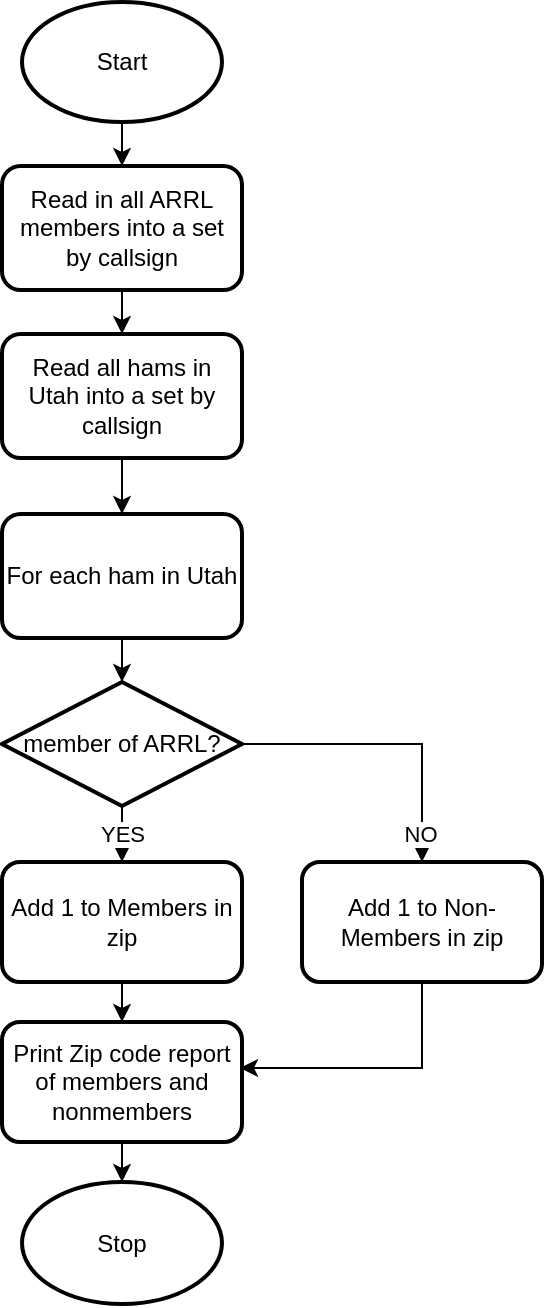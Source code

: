 <mxfile version="14.6.13" type="device"><diagram id="7FmLaKjECJ7dwLIh8EEU" name="Page-1"><mxGraphModel dx="786" dy="529" grid="1" gridSize="10" guides="1" tooltips="1" connect="1" arrows="1" fold="1" page="1" pageScale="1" pageWidth="850" pageHeight="1100" math="0" shadow="0"><root><mxCell id="0"/><mxCell id="1" parent="0"/><mxCell id="1tMVUyqZVPJYeNZsaRKk-7" value="" style="edgeStyle=orthogonalEdgeStyle;rounded=0;orthogonalLoop=1;jettySize=auto;html=1;" parent="1" source="1tMVUyqZVPJYeNZsaRKk-4" target="1tMVUyqZVPJYeNZsaRKk-6" edge="1"><mxGeometry relative="1" as="geometry"/></mxCell><mxCell id="1tMVUyqZVPJYeNZsaRKk-4" value="Read in all ARRL members into a set by callsign" style="whiteSpace=wrap;html=1;strokeWidth=2;rounded=1;" parent="1" vertex="1"><mxGeometry x="40" y="102" width="120" height="62" as="geometry"/></mxCell><mxCell id="1tMVUyqZVPJYeNZsaRKk-5" value="" style="edgeStyle=orthogonalEdgeStyle;rounded=0;orthogonalLoop=1;jettySize=auto;html=1;" parent="1" source="1tMVUyqZVPJYeNZsaRKk-2" target="1tMVUyqZVPJYeNZsaRKk-4" edge="1"><mxGeometry relative="1" as="geometry"/></mxCell><mxCell id="1tMVUyqZVPJYeNZsaRKk-2" value="Start" style="strokeWidth=2;html=1;shape=mxgraph.flowchart.start_1;whiteSpace=wrap;" parent="1" vertex="1"><mxGeometry x="50" y="20" width="100" height="60" as="geometry"/></mxCell><mxCell id="1tMVUyqZVPJYeNZsaRKk-3" value="Stop" style="strokeWidth=2;html=1;shape=mxgraph.flowchart.start_1;whiteSpace=wrap;" parent="1" vertex="1"><mxGeometry x="50" y="610" width="100" height="61" as="geometry"/></mxCell><mxCell id="1tMVUyqZVPJYeNZsaRKk-9" value="" style="edgeStyle=orthogonalEdgeStyle;rounded=0;orthogonalLoop=1;jettySize=auto;html=1;" parent="1" source="1tMVUyqZVPJYeNZsaRKk-6" target="1tMVUyqZVPJYeNZsaRKk-8" edge="1"><mxGeometry relative="1" as="geometry"/></mxCell><mxCell id="1tMVUyqZVPJYeNZsaRKk-6" value="Read all hams in Utah into a set by callsign" style="whiteSpace=wrap;html=1;strokeWidth=2;rounded=1;" parent="1" vertex="1"><mxGeometry x="40" y="186" width="120" height="62" as="geometry"/></mxCell><mxCell id="1tMVUyqZVPJYeNZsaRKk-11" value="" style="edgeStyle=orthogonalEdgeStyle;rounded=0;orthogonalLoop=1;jettySize=auto;html=1;" parent="1" source="1tMVUyqZVPJYeNZsaRKk-8" target="1tMVUyqZVPJYeNZsaRKk-10" edge="1"><mxGeometry relative="1" as="geometry"/></mxCell><mxCell id="1tMVUyqZVPJYeNZsaRKk-8" value="For each ham in Utah" style="whiteSpace=wrap;html=1;strokeWidth=2;rounded=1;" parent="1" vertex="1"><mxGeometry x="40" y="276" width="120" height="62" as="geometry"/></mxCell><mxCell id="1tMVUyqZVPJYeNZsaRKk-13" value="YES" style="edgeStyle=orthogonalEdgeStyle;rounded=0;orthogonalLoop=1;jettySize=auto;html=1;" parent="1" source="1tMVUyqZVPJYeNZsaRKk-10" target="1tMVUyqZVPJYeNZsaRKk-12" edge="1"><mxGeometry relative="1" as="geometry"/></mxCell><mxCell id="1tMVUyqZVPJYeNZsaRKk-15" style="edgeStyle=orthogonalEdgeStyle;rounded=0;orthogonalLoop=1;jettySize=auto;html=1;exitX=1;exitY=0.5;exitDx=0;exitDy=0;exitPerimeter=0;entryX=0.5;entryY=0;entryDx=0;entryDy=0;" parent="1" source="1tMVUyqZVPJYeNZsaRKk-10" target="1tMVUyqZVPJYeNZsaRKk-14" edge="1"><mxGeometry relative="1" as="geometry"><Array as="points"><mxPoint x="250" y="391"/></Array></mxGeometry></mxCell><mxCell id="1tMVUyqZVPJYeNZsaRKk-16" value="NO" style="edgeLabel;html=1;align=center;verticalAlign=middle;resizable=0;points=[];" parent="1tMVUyqZVPJYeNZsaRKk-15" vertex="1" connectable="0"><mxGeometry x="0.574" y="-1" relative="1" as="geometry"><mxPoint y="17" as="offset"/></mxGeometry></mxCell><mxCell id="1tMVUyqZVPJYeNZsaRKk-10" value="member of ARRL?" style="strokeWidth=2;html=1;shape=mxgraph.flowchart.decision;whiteSpace=wrap;fontFamily=Helvetica;fontSize=12;fontColor=#000000;align=center;strokeColor=#000000;fillColor=#ffffff;" parent="1" vertex="1"><mxGeometry x="40" y="360" width="120" height="62" as="geometry"/></mxCell><mxCell id="1tMVUyqZVPJYeNZsaRKk-18" value="" style="edgeStyle=orthogonalEdgeStyle;rounded=0;orthogonalLoop=1;jettySize=auto;html=1;" parent="1" source="1tMVUyqZVPJYeNZsaRKk-12" target="1tMVUyqZVPJYeNZsaRKk-17" edge="1"><mxGeometry relative="1" as="geometry"/></mxCell><mxCell id="1tMVUyqZVPJYeNZsaRKk-12" value="Add 1 to Members in zip" style="whiteSpace=wrap;html=1;strokeWidth=2;rounded=1;" parent="1" vertex="1"><mxGeometry x="40" y="450" width="120" height="60" as="geometry"/></mxCell><mxCell id="1tMVUyqZVPJYeNZsaRKk-19" style="edgeStyle=orthogonalEdgeStyle;rounded=0;orthogonalLoop=1;jettySize=auto;html=1;entryX=0.992;entryY=0.383;entryDx=0;entryDy=0;entryPerimeter=0;exitX=0.5;exitY=1;exitDx=0;exitDy=0;" parent="1" source="1tMVUyqZVPJYeNZsaRKk-14" target="1tMVUyqZVPJYeNZsaRKk-17" edge="1"><mxGeometry relative="1" as="geometry"/></mxCell><mxCell id="1tMVUyqZVPJYeNZsaRKk-14" value="Add 1 to Non-Members in zip" style="whiteSpace=wrap;html=1;strokeWidth=2;rounded=1;" parent="1" vertex="1"><mxGeometry x="190" y="450" width="120" height="60" as="geometry"/></mxCell><mxCell id="1tMVUyqZVPJYeNZsaRKk-20" style="edgeStyle=orthogonalEdgeStyle;rounded=0;orthogonalLoop=1;jettySize=auto;html=1;" parent="1" source="1tMVUyqZVPJYeNZsaRKk-17" target="1tMVUyqZVPJYeNZsaRKk-3" edge="1"><mxGeometry relative="1" as="geometry"/></mxCell><mxCell id="1tMVUyqZVPJYeNZsaRKk-17" value="Print Zip code report of members and nonmembers" style="whiteSpace=wrap;html=1;strokeWidth=2;rounded=1;" parent="1" vertex="1"><mxGeometry x="40" y="530" width="120" height="60" as="geometry"/></mxCell></root></mxGraphModel></diagram></mxfile>
